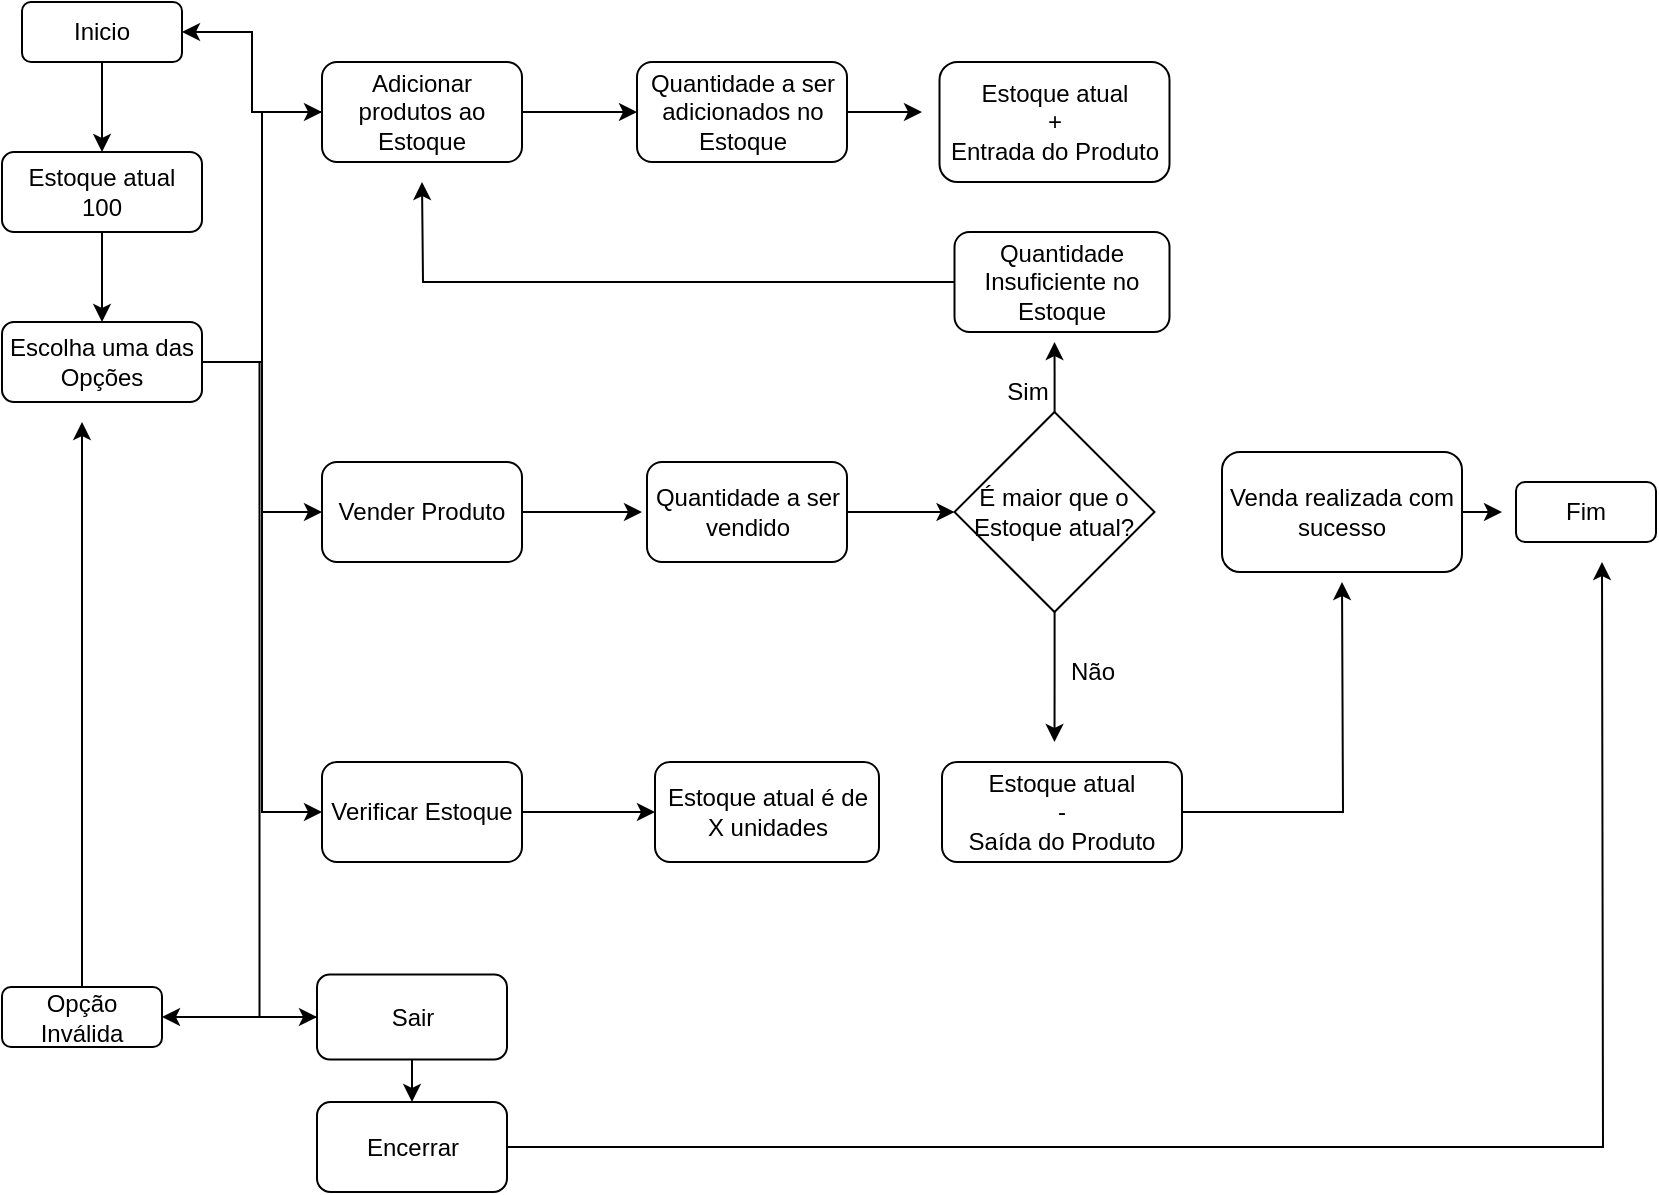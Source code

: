 <mxfile version="24.2.0" type="github">
  <diagram id="Zz_hlxJ-zxO7tlQMwrIA" name="Página-2">
    <mxGraphModel dx="880" dy="460" grid="1" gridSize="10" guides="1" tooltips="1" connect="1" arrows="1" fold="1" page="1" pageScale="1" pageWidth="827" pageHeight="1169" math="0" shadow="0">
      <root>
        <mxCell id="0" />
        <mxCell id="1" parent="0" />
        <mxCell id="CMZ5K0kuRos7vVI4ukEP-11" style="edgeStyle=orthogonalEdgeStyle;rounded=0;orthogonalLoop=1;jettySize=auto;html=1;exitX=0.5;exitY=1;exitDx=0;exitDy=0;entryX=0.5;entryY=0;entryDx=0;entryDy=0;" edge="1" parent="1" source="CMZ5K0kuRos7vVI4ukEP-2" target="CMZ5K0kuRos7vVI4ukEP-3">
          <mxGeometry relative="1" as="geometry" />
        </mxCell>
        <mxCell id="CMZ5K0kuRos7vVI4ukEP-2" value="Inicio" style="rounded=1;whiteSpace=wrap;html=1;" vertex="1" parent="1">
          <mxGeometry x="10" y="30" width="80" height="30" as="geometry" />
        </mxCell>
        <mxCell id="CMZ5K0kuRos7vVI4ukEP-81" style="edgeStyle=orthogonalEdgeStyle;rounded=0;orthogonalLoop=1;jettySize=auto;html=1;entryX=0.5;entryY=0;entryDx=0;entryDy=0;" edge="1" parent="1" source="CMZ5K0kuRos7vVI4ukEP-3" target="CMZ5K0kuRos7vVI4ukEP-4">
          <mxGeometry relative="1" as="geometry" />
        </mxCell>
        <mxCell id="CMZ5K0kuRos7vVI4ukEP-3" value="Estoque atual&lt;div&gt;100&lt;/div&gt;" style="rounded=1;whiteSpace=wrap;html=1;" vertex="1" parent="1">
          <mxGeometry y="105" width="100" height="40" as="geometry" />
        </mxCell>
        <mxCell id="CMZ5K0kuRos7vVI4ukEP-82" style="edgeStyle=orthogonalEdgeStyle;rounded=0;orthogonalLoop=1;jettySize=auto;html=1;entryX=0;entryY=0.5;entryDx=0;entryDy=0;" edge="1" parent="1" source="CMZ5K0kuRos7vVI4ukEP-4" target="CMZ5K0kuRos7vVI4ukEP-5">
          <mxGeometry relative="1" as="geometry" />
        </mxCell>
        <mxCell id="CMZ5K0kuRos7vVI4ukEP-83" style="edgeStyle=orthogonalEdgeStyle;rounded=0;orthogonalLoop=1;jettySize=auto;html=1;entryX=0;entryY=0.5;entryDx=0;entryDy=0;" edge="1" parent="1" source="CMZ5K0kuRos7vVI4ukEP-4" target="CMZ5K0kuRos7vVI4ukEP-6">
          <mxGeometry relative="1" as="geometry" />
        </mxCell>
        <mxCell id="CMZ5K0kuRos7vVI4ukEP-84" style="edgeStyle=orthogonalEdgeStyle;rounded=0;orthogonalLoop=1;jettySize=auto;html=1;entryX=0;entryY=0.5;entryDx=0;entryDy=0;" edge="1" parent="1" source="CMZ5K0kuRos7vVI4ukEP-4" target="CMZ5K0kuRos7vVI4ukEP-8">
          <mxGeometry relative="1" as="geometry" />
        </mxCell>
        <mxCell id="CMZ5K0kuRos7vVI4ukEP-97" style="edgeStyle=orthogonalEdgeStyle;rounded=0;orthogonalLoop=1;jettySize=auto;html=1;entryX=0;entryY=0.5;entryDx=0;entryDy=0;" edge="1" parent="1" source="CMZ5K0kuRos7vVI4ukEP-4" target="CMZ5K0kuRos7vVI4ukEP-9">
          <mxGeometry relative="1" as="geometry" />
        </mxCell>
        <mxCell id="CMZ5K0kuRos7vVI4ukEP-4" value="Escolha uma das Opções" style="rounded=1;whiteSpace=wrap;html=1;" vertex="1" parent="1">
          <mxGeometry y="190" width="100" height="40" as="geometry" />
        </mxCell>
        <mxCell id="CMZ5K0kuRos7vVI4ukEP-85" style="edgeStyle=orthogonalEdgeStyle;rounded=0;orthogonalLoop=1;jettySize=auto;html=1;entryX=0;entryY=0.5;entryDx=0;entryDy=0;" edge="1" parent="1" source="CMZ5K0kuRos7vVI4ukEP-5" target="CMZ5K0kuRos7vVI4ukEP-18">
          <mxGeometry relative="1" as="geometry" />
        </mxCell>
        <mxCell id="CMZ5K0kuRos7vVI4ukEP-102" style="edgeStyle=orthogonalEdgeStyle;rounded=0;orthogonalLoop=1;jettySize=auto;html=1;entryX=1;entryY=0.5;entryDx=0;entryDy=0;" edge="1" parent="1" source="CMZ5K0kuRos7vVI4ukEP-5" target="CMZ5K0kuRos7vVI4ukEP-2">
          <mxGeometry relative="1" as="geometry" />
        </mxCell>
        <mxCell id="CMZ5K0kuRos7vVI4ukEP-5" value="Adicionar produtos ao Estoque" style="rounded=1;whiteSpace=wrap;html=1;" vertex="1" parent="1">
          <mxGeometry x="160" y="60" width="100" height="50" as="geometry" />
        </mxCell>
        <mxCell id="CMZ5K0kuRos7vVI4ukEP-87" style="edgeStyle=orthogonalEdgeStyle;rounded=0;orthogonalLoop=1;jettySize=auto;html=1;" edge="1" parent="1" source="CMZ5K0kuRos7vVI4ukEP-6">
          <mxGeometry relative="1" as="geometry">
            <mxPoint x="320" y="285" as="targetPoint" />
          </mxGeometry>
        </mxCell>
        <mxCell id="CMZ5K0kuRos7vVI4ukEP-6" value="Vender Produto" style="rounded=1;whiteSpace=wrap;html=1;" vertex="1" parent="1">
          <mxGeometry x="160" y="260" width="100" height="50" as="geometry" />
        </mxCell>
        <mxCell id="CMZ5K0kuRos7vVI4ukEP-96" style="edgeStyle=orthogonalEdgeStyle;rounded=0;orthogonalLoop=1;jettySize=auto;html=1;entryX=0;entryY=0.5;entryDx=0;entryDy=0;" edge="1" parent="1" source="CMZ5K0kuRos7vVI4ukEP-8" target="CMZ5K0kuRos7vVI4ukEP-58">
          <mxGeometry relative="1" as="geometry" />
        </mxCell>
        <mxCell id="CMZ5K0kuRos7vVI4ukEP-8" value="Verificar Estoque" style="rounded=1;whiteSpace=wrap;html=1;" vertex="1" parent="1">
          <mxGeometry x="160" y="410" width="100" height="50" as="geometry" />
        </mxCell>
        <mxCell id="CMZ5K0kuRos7vVI4ukEP-98" value="" style="edgeStyle=orthogonalEdgeStyle;rounded=0;orthogonalLoop=1;jettySize=auto;html=1;" edge="1" parent="1" source="CMZ5K0kuRos7vVI4ukEP-9" target="CMZ5K0kuRos7vVI4ukEP-62">
          <mxGeometry relative="1" as="geometry" />
        </mxCell>
        <mxCell id="CMZ5K0kuRos7vVI4ukEP-100" style="edgeStyle=orthogonalEdgeStyle;rounded=0;orthogonalLoop=1;jettySize=auto;html=1;entryX=1;entryY=0.5;entryDx=0;entryDy=0;" edge="1" parent="1" source="CMZ5K0kuRos7vVI4ukEP-9" target="CMZ5K0kuRos7vVI4ukEP-61">
          <mxGeometry relative="1" as="geometry" />
        </mxCell>
        <mxCell id="CMZ5K0kuRos7vVI4ukEP-9" value="Sair" style="rounded=1;whiteSpace=wrap;html=1;" vertex="1" parent="1">
          <mxGeometry x="157.5" y="516.25" width="95" height="42.5" as="geometry" />
        </mxCell>
        <mxCell id="CMZ5K0kuRos7vVI4ukEP-86" style="edgeStyle=orthogonalEdgeStyle;rounded=0;orthogonalLoop=1;jettySize=auto;html=1;" edge="1" parent="1" source="CMZ5K0kuRos7vVI4ukEP-18">
          <mxGeometry relative="1" as="geometry">
            <mxPoint x="460" y="85" as="targetPoint" />
          </mxGeometry>
        </mxCell>
        <mxCell id="CMZ5K0kuRos7vVI4ukEP-18" value="Quantidade a ser adicionados no Estoque" style="rounded=1;whiteSpace=wrap;html=1;" vertex="1" parent="1">
          <mxGeometry x="317.5" y="60" width="105" height="50" as="geometry" />
        </mxCell>
        <mxCell id="CMZ5K0kuRos7vVI4ukEP-19" value="Estoque atual&lt;div&gt;+&lt;/div&gt;&lt;div&gt;Entrada do Produto&lt;/div&gt;" style="rounded=1;whiteSpace=wrap;html=1;" vertex="1" parent="1">
          <mxGeometry x="468.75" y="60" width="115" height="60" as="geometry" />
        </mxCell>
        <mxCell id="CMZ5K0kuRos7vVI4ukEP-88" style="edgeStyle=orthogonalEdgeStyle;rounded=0;orthogonalLoop=1;jettySize=auto;html=1;entryX=0;entryY=0.5;entryDx=0;entryDy=0;" edge="1" parent="1" source="CMZ5K0kuRos7vVI4ukEP-20" target="CMZ5K0kuRos7vVI4ukEP-38">
          <mxGeometry relative="1" as="geometry" />
        </mxCell>
        <mxCell id="CMZ5K0kuRos7vVI4ukEP-20" value="Quantidade a ser vendido" style="rounded=1;whiteSpace=wrap;html=1;" vertex="1" parent="1">
          <mxGeometry x="322.5" y="260" width="100" height="50" as="geometry" />
        </mxCell>
        <mxCell id="CMZ5K0kuRos7vVI4ukEP-89" style="edgeStyle=orthogonalEdgeStyle;rounded=0;orthogonalLoop=1;jettySize=auto;html=1;" edge="1" parent="1" source="CMZ5K0kuRos7vVI4ukEP-38">
          <mxGeometry relative="1" as="geometry">
            <mxPoint x="526.25" y="200" as="targetPoint" />
          </mxGeometry>
        </mxCell>
        <mxCell id="CMZ5K0kuRos7vVI4ukEP-92" style="edgeStyle=orthogonalEdgeStyle;rounded=0;orthogonalLoop=1;jettySize=auto;html=1;" edge="1" parent="1" source="CMZ5K0kuRos7vVI4ukEP-38">
          <mxGeometry relative="1" as="geometry">
            <mxPoint x="526.25" y="400" as="targetPoint" />
          </mxGeometry>
        </mxCell>
        <mxCell id="CMZ5K0kuRos7vVI4ukEP-38" value="É maior que o Estoque atual?" style="rhombus;whiteSpace=wrap;html=1;" vertex="1" parent="1">
          <mxGeometry x="476.25" y="235" width="100" height="100" as="geometry" />
        </mxCell>
        <mxCell id="CMZ5K0kuRos7vVI4ukEP-91" style="edgeStyle=orthogonalEdgeStyle;rounded=0;orthogonalLoop=1;jettySize=auto;html=1;" edge="1" parent="1" source="CMZ5K0kuRos7vVI4ukEP-44">
          <mxGeometry relative="1" as="geometry">
            <mxPoint x="210" y="120" as="targetPoint" />
          </mxGeometry>
        </mxCell>
        <mxCell id="CMZ5K0kuRos7vVI4ukEP-44" value="Quantidade Insuficiente no Estoque" style="rounded=1;whiteSpace=wrap;html=1;" vertex="1" parent="1">
          <mxGeometry x="476.25" y="145" width="107.5" height="50" as="geometry" />
        </mxCell>
        <mxCell id="CMZ5K0kuRos7vVI4ukEP-94" style="edgeStyle=orthogonalEdgeStyle;rounded=0;orthogonalLoop=1;jettySize=auto;html=1;" edge="1" parent="1" source="CMZ5K0kuRos7vVI4ukEP-54">
          <mxGeometry relative="1" as="geometry">
            <mxPoint x="670" y="320" as="targetPoint" />
          </mxGeometry>
        </mxCell>
        <mxCell id="CMZ5K0kuRos7vVI4ukEP-54" value="Estoque atual&lt;div&gt;-&lt;/div&gt;&lt;div&gt;Saída do Produto&lt;/div&gt;" style="rounded=1;whiteSpace=wrap;html=1;" vertex="1" parent="1">
          <mxGeometry x="470" y="410" width="120" height="50" as="geometry" />
        </mxCell>
        <mxCell id="CMZ5K0kuRos7vVI4ukEP-95" style="edgeStyle=orthogonalEdgeStyle;rounded=0;orthogonalLoop=1;jettySize=auto;html=1;" edge="1" parent="1" source="CMZ5K0kuRos7vVI4ukEP-55">
          <mxGeometry relative="1" as="geometry">
            <mxPoint x="750" y="285" as="targetPoint" />
          </mxGeometry>
        </mxCell>
        <mxCell id="CMZ5K0kuRos7vVI4ukEP-55" value="Venda realizada com sucesso" style="rounded=1;whiteSpace=wrap;html=1;" vertex="1" parent="1">
          <mxGeometry x="610" y="255" width="120" height="60" as="geometry" />
        </mxCell>
        <mxCell id="CMZ5K0kuRos7vVI4ukEP-57" value="Fim" style="rounded=1;whiteSpace=wrap;html=1;" vertex="1" parent="1">
          <mxGeometry x="757" y="270" width="70" height="30" as="geometry" />
        </mxCell>
        <mxCell id="CMZ5K0kuRos7vVI4ukEP-58" value="Estoque atual é de X unidades" style="rounded=1;whiteSpace=wrap;html=1;" vertex="1" parent="1">
          <mxGeometry x="326.5" y="410" width="112" height="50" as="geometry" />
        </mxCell>
        <mxCell id="CMZ5K0kuRos7vVI4ukEP-101" style="edgeStyle=orthogonalEdgeStyle;rounded=0;orthogonalLoop=1;jettySize=auto;html=1;" edge="1" parent="1" source="CMZ5K0kuRos7vVI4ukEP-61">
          <mxGeometry relative="1" as="geometry">
            <mxPoint x="40" y="240" as="targetPoint" />
          </mxGeometry>
        </mxCell>
        <mxCell id="CMZ5K0kuRos7vVI4ukEP-61" value="Opção Inválida" style="rounded=1;whiteSpace=wrap;html=1;" vertex="1" parent="1">
          <mxGeometry y="522.5" width="80" height="30" as="geometry" />
        </mxCell>
        <mxCell id="CMZ5K0kuRos7vVI4ukEP-99" style="edgeStyle=orthogonalEdgeStyle;rounded=0;orthogonalLoop=1;jettySize=auto;html=1;" edge="1" parent="1" source="CMZ5K0kuRos7vVI4ukEP-62">
          <mxGeometry relative="1" as="geometry">
            <mxPoint x="800" y="310" as="targetPoint" />
          </mxGeometry>
        </mxCell>
        <mxCell id="CMZ5K0kuRos7vVI4ukEP-62" value="Encerrar" style="rounded=1;whiteSpace=wrap;html=1;" vertex="1" parent="1">
          <mxGeometry x="157.5" y="580" width="95" height="45" as="geometry" />
        </mxCell>
        <mxCell id="CMZ5K0kuRos7vVI4ukEP-90" value="Sim" style="text;html=1;align=center;verticalAlign=middle;whiteSpace=wrap;rounded=0;" vertex="1" parent="1">
          <mxGeometry x="482.5" y="210" width="60" height="30" as="geometry" />
        </mxCell>
        <mxCell id="CMZ5K0kuRos7vVI4ukEP-93" value="Não" style="text;html=1;align=center;verticalAlign=middle;resizable=0;points=[];autosize=1;strokeColor=none;fillColor=none;" vertex="1" parent="1">
          <mxGeometry x="520" y="350" width="50" height="30" as="geometry" />
        </mxCell>
      </root>
    </mxGraphModel>
  </diagram>
</mxfile>
